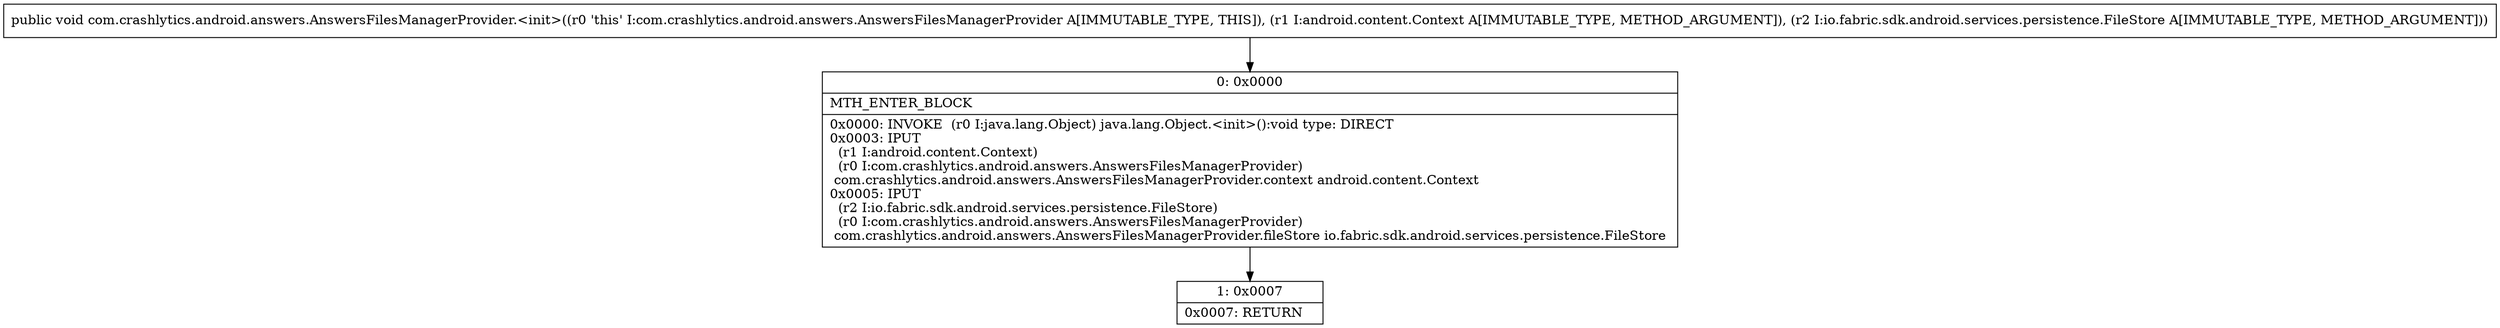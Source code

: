 digraph "CFG forcom.crashlytics.android.answers.AnswersFilesManagerProvider.\<init\>(Landroid\/content\/Context;Lio\/fabric\/sdk\/android\/services\/persistence\/FileStore;)V" {
Node_0 [shape=record,label="{0\:\ 0x0000|MTH_ENTER_BLOCK\l|0x0000: INVOKE  (r0 I:java.lang.Object) java.lang.Object.\<init\>():void type: DIRECT \l0x0003: IPUT  \l  (r1 I:android.content.Context)\l  (r0 I:com.crashlytics.android.answers.AnswersFilesManagerProvider)\l com.crashlytics.android.answers.AnswersFilesManagerProvider.context android.content.Context \l0x0005: IPUT  \l  (r2 I:io.fabric.sdk.android.services.persistence.FileStore)\l  (r0 I:com.crashlytics.android.answers.AnswersFilesManagerProvider)\l com.crashlytics.android.answers.AnswersFilesManagerProvider.fileStore io.fabric.sdk.android.services.persistence.FileStore \l}"];
Node_1 [shape=record,label="{1\:\ 0x0007|0x0007: RETURN   \l}"];
MethodNode[shape=record,label="{public void com.crashlytics.android.answers.AnswersFilesManagerProvider.\<init\>((r0 'this' I:com.crashlytics.android.answers.AnswersFilesManagerProvider A[IMMUTABLE_TYPE, THIS]), (r1 I:android.content.Context A[IMMUTABLE_TYPE, METHOD_ARGUMENT]), (r2 I:io.fabric.sdk.android.services.persistence.FileStore A[IMMUTABLE_TYPE, METHOD_ARGUMENT])) }"];
MethodNode -> Node_0;
Node_0 -> Node_1;
}

